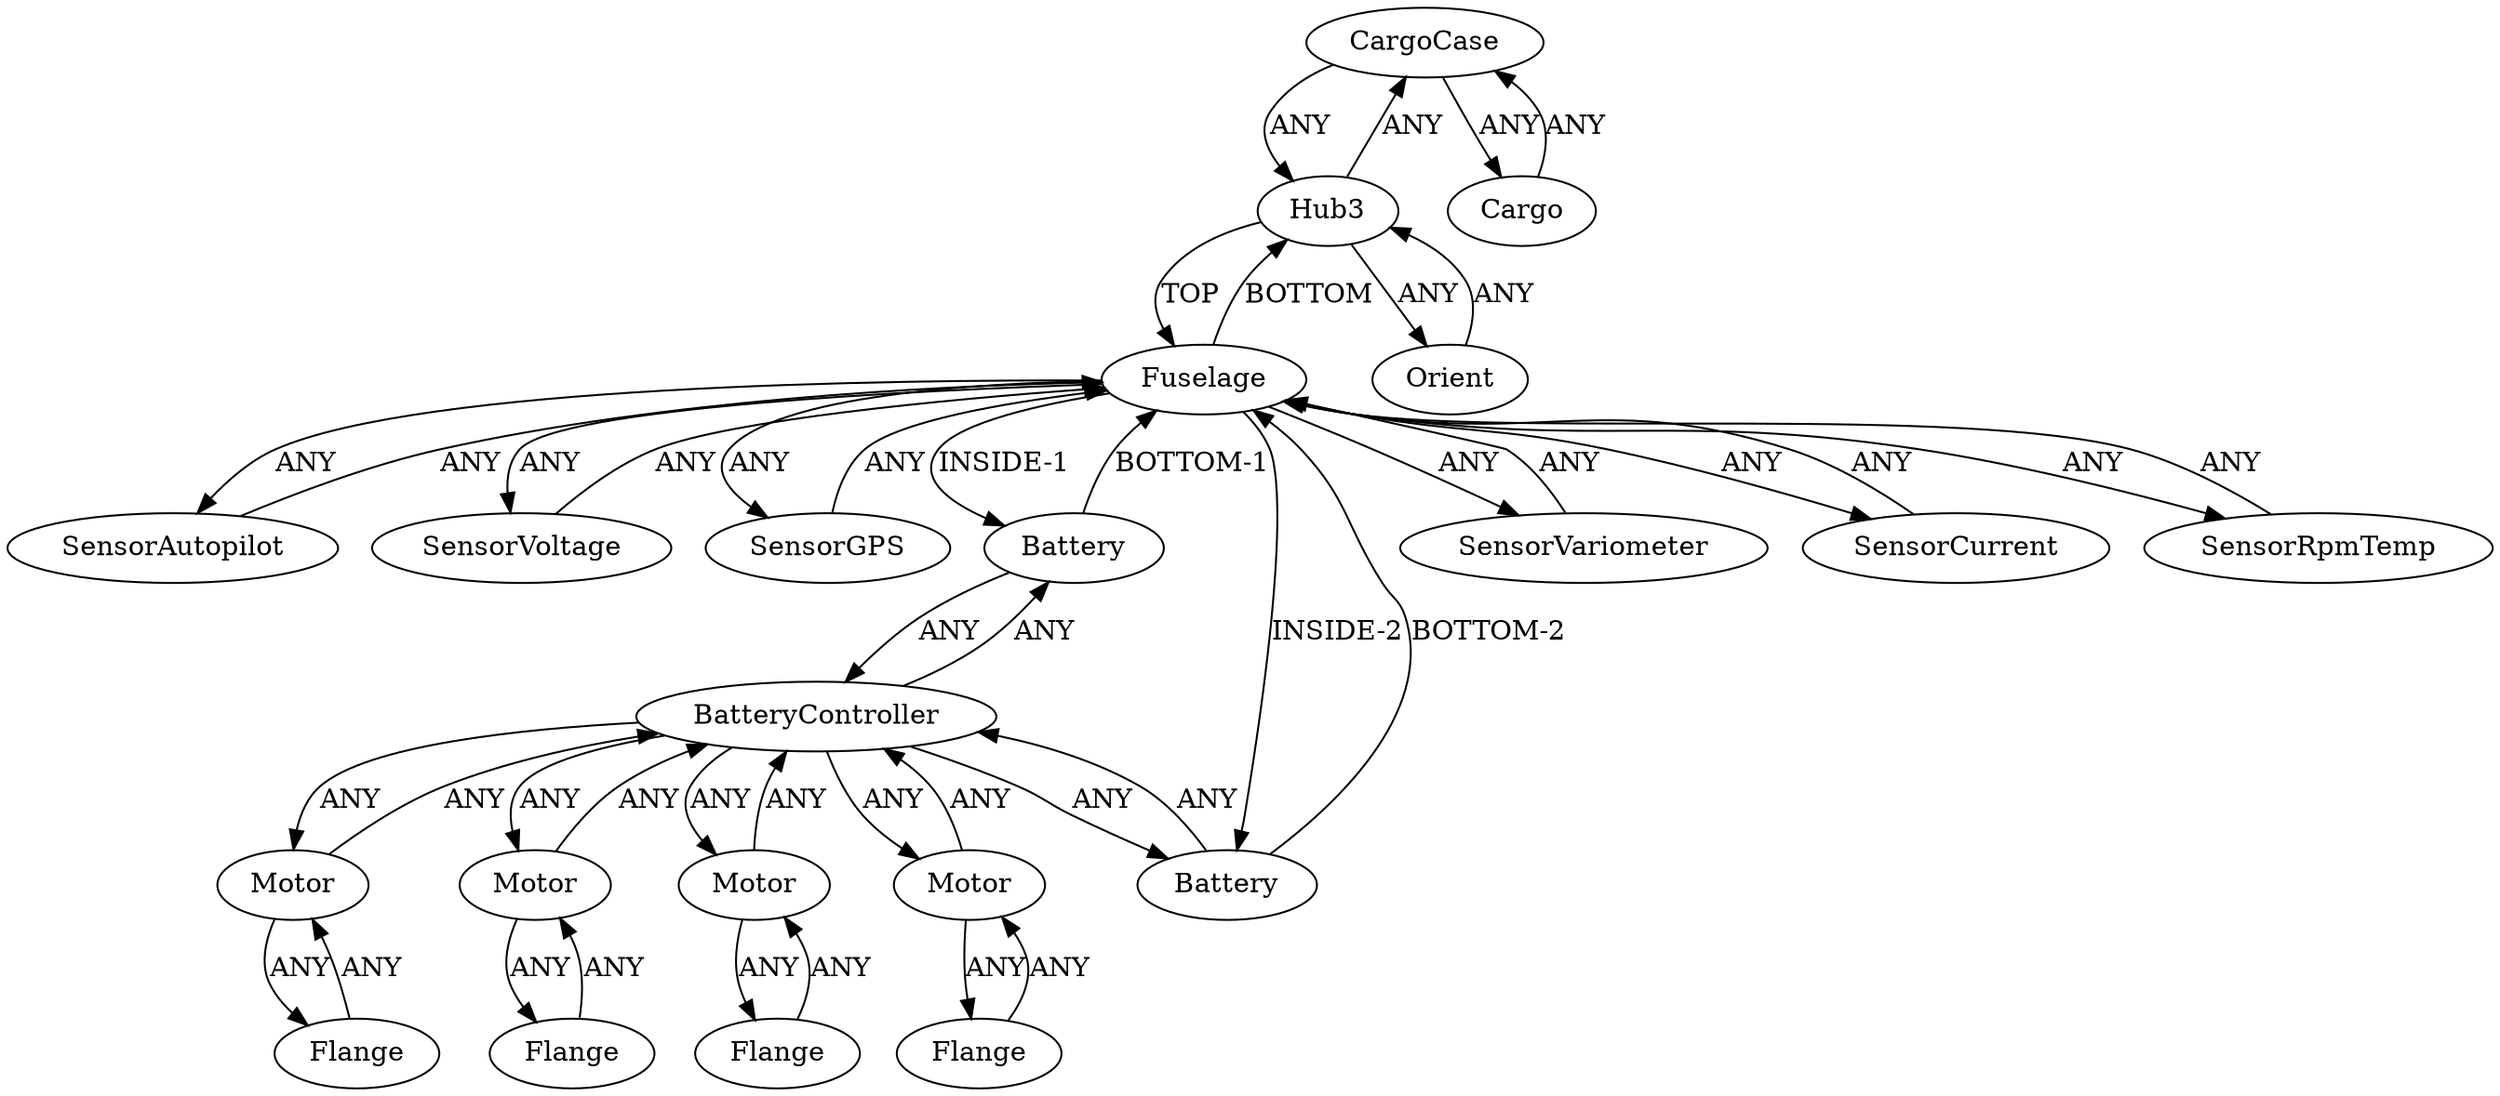 /* Created by igraph 0.10.2 */
digraph {
  0 [
    instance=CargoCase_instance_1
    label=CargoCase
  ];
  1 [
    instance=Fuselage_instance_1
    label=Fuselage
  ];
  2 [
    instance=Flange_instance_1
    label=Flange
  ];
  3 [
    instance=Motor_instance_1
    label=Motor
  ];
  4 [
    instance=SensorAutopilot_instance_1
    label=SensorAutopilot
  ];
  5 [
    instance=Hub3_instance_4
    label=Hub3
  ];
  6 [
    instance=Flange_instance_2
    label=Flange
  ];
  7 [
    instance=SensorVoltage_instance_1
    label=SensorVoltage
  ];
  8 [
    instance=Cargo_instance_1
    label=Cargo
  ];
  9 [
    instance=Motor_instance_2
    label=Motor
  ];
  10 [
    instance=Motor_instance_3
    label=Motor
  ];
  11 [
    instance=Flange_instance_3
    label=Flange
  ];
  12 [
    instance=Flange_instance_4
    label=Flange
  ];
  13 [
    instance=SensorGPS_instance_1
    label=SensorGPS
  ];
  14 [
    instance=Battery_instance_1
    label=Battery
  ];
  15 [
    instance=SensorVariometer_instance_1
    label=SensorVariometer
  ];
  16 [
    instance=Battery_instance_2
    label=Battery
  ];
  17 [
    instance=Orient
    label=Orient
  ];
  18 [
    instance=SensorCurrent_instance_1
    label=SensorCurrent
  ];
  19 [
    instance=Motor_instance_4
    label=Motor
  ];
  20 [
    instance=BatteryController_instance_1
    label=BatteryController
  ];
  21 [
    instance=SensorRpmTemp_instance_1
    label=SensorRpmTemp
  ];

  0 -> 5 [
    label=ANY
  ];
  0 -> 8 [
    label=ANY
  ];
  1 -> 4 [
    label=ANY
  ];
  1 -> 5 [
    label=BOTTOM
  ];
  1 -> 7 [
    label=ANY
  ];
  1 -> 13 [
    label=ANY
  ];
  1 -> 14 [
    label="INSIDE-1"
  ];
  1 -> 15 [
    label=ANY
  ];
  1 -> 16 [
    label="INSIDE-2"
  ];
  1 -> 18 [
    label=ANY
  ];
  1 -> 21 [
    label=ANY
  ];
  2 -> 3 [
    label=ANY
  ];
  3 -> 2 [
    label=ANY
  ];
  3 -> 20 [
    label=ANY
  ];
  4 -> 1 [
    label=ANY
  ];
  5 -> 0 [
    label=ANY
  ];
  5 -> 1 [
    label=TOP
  ];
  5 -> 17 [
    label=ANY
  ];
  6 -> 19 [
    label=ANY
  ];
  7 -> 1 [
    label=ANY
  ];
  8 -> 0 [
    label=ANY
  ];
  9 -> 11 [
    label=ANY
  ];
  9 -> 20 [
    label=ANY
  ];
  10 -> 12 [
    label=ANY
  ];
  10 -> 20 [
    label=ANY
  ];
  11 -> 9 [
    label=ANY
  ];
  12 -> 10 [
    label=ANY
  ];
  13 -> 1 [
    label=ANY
  ];
  14 -> 1 [
    label="BOTTOM-1"
  ];
  14 -> 20 [
    label=ANY
  ];
  15 -> 1 [
    label=ANY
  ];
  16 -> 1 [
    label="BOTTOM-2"
  ];
  16 -> 20 [
    label=ANY
  ];
  17 -> 5 [
    label=ANY
  ];
  18 -> 1 [
    label=ANY
  ];
  19 -> 6 [
    label=ANY
  ];
  19 -> 20 [
    label=ANY
  ];
  20 -> 3 [
    label=ANY
  ];
  20 -> 9 [
    label=ANY
  ];
  20 -> 10 [
    label=ANY
  ];
  20 -> 14 [
    label=ANY
  ];
  20 -> 16 [
    label=ANY
  ];
  20 -> 19 [
    label=ANY
  ];
  21 -> 1 [
    label=ANY
  ];
}
